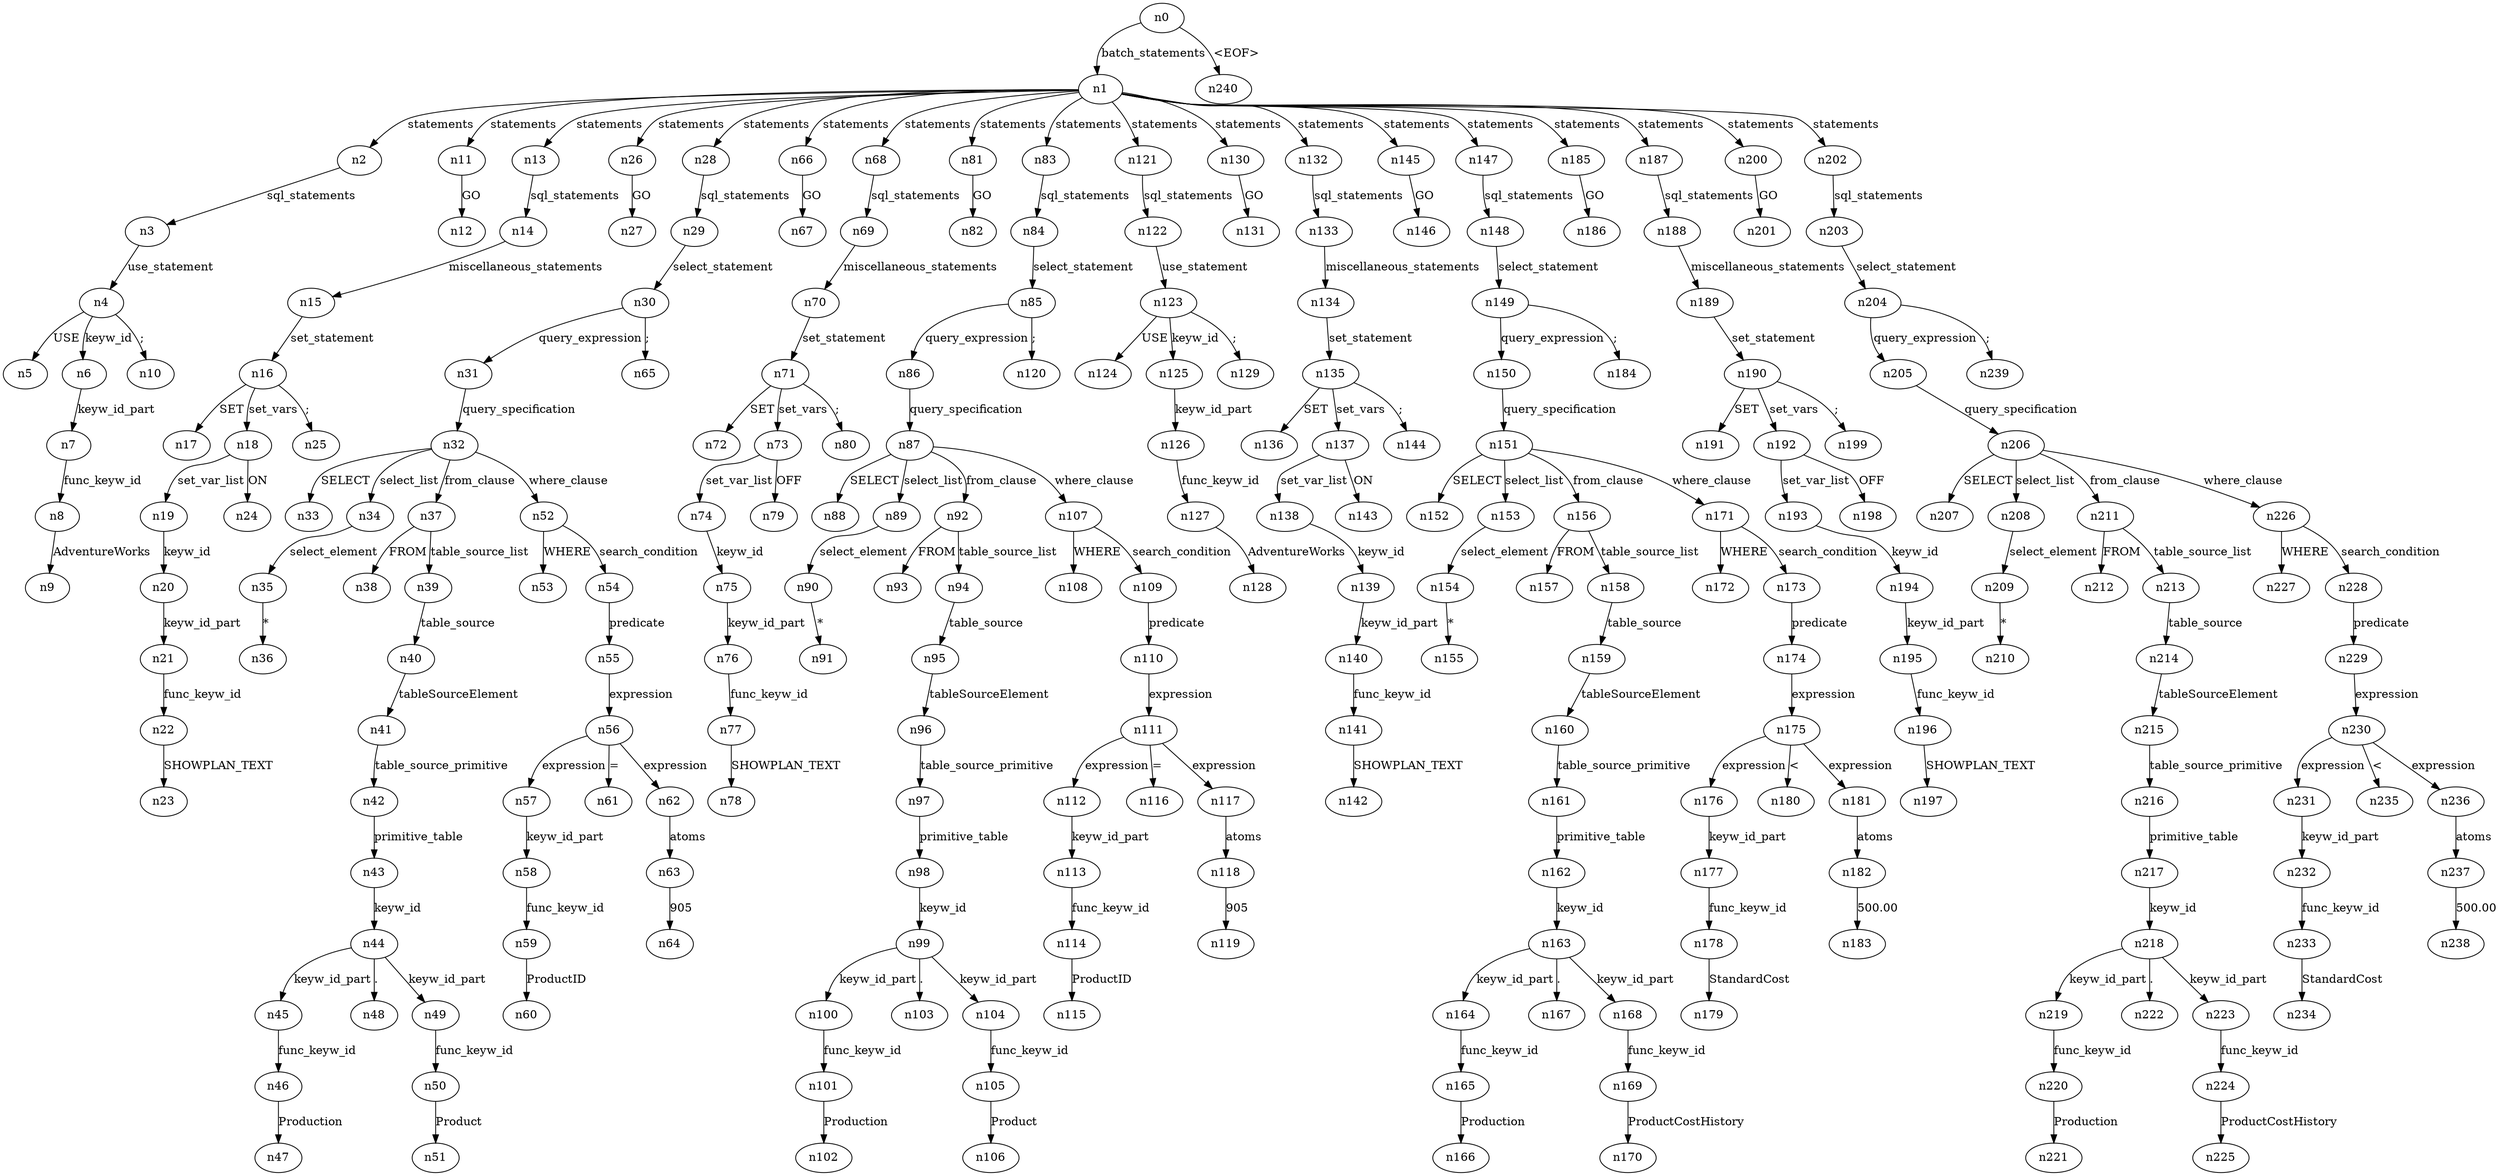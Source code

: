 digraph ParseTree {
  n0 -> n1 [label="batch_statements"];
  n1 -> n2 [label="statements"];
  n2 -> n3 [label="sql_statements"];
  n3 -> n4 [label="use_statement"];
  n4 -> n5 [label="USE"];
  n4 -> n6 [label="keyw_id"];
  n6 -> n7 [label="keyw_id_part"];
  n7 -> n8 [label="func_keyw_id"];
  n8 -> n9 [label="AdventureWorks"];
  n4 -> n10 [label=";"];
  n1 -> n11 [label="statements"];
  n11 -> n12 [label="GO"];
  n1 -> n13 [label="statements"];
  n13 -> n14 [label="sql_statements"];
  n14 -> n15 [label="miscellaneous_statements"];
  n15 -> n16 [label="set_statement"];
  n16 -> n17 [label="SET"];
  n16 -> n18 [label="set_vars"];
  n18 -> n19 [label="set_var_list"];
  n19 -> n20 [label="keyw_id"];
  n20 -> n21 [label="keyw_id_part"];
  n21 -> n22 [label="func_keyw_id"];
  n22 -> n23 [label="SHOWPLAN_TEXT"];
  n18 -> n24 [label="ON"];
  n16 -> n25 [label=";"];
  n1 -> n26 [label="statements"];
  n26 -> n27 [label="GO"];
  n1 -> n28 [label="statements"];
  n28 -> n29 [label="sql_statements"];
  n29 -> n30 [label="select_statement"];
  n30 -> n31 [label="query_expression"];
  n31 -> n32 [label="query_specification"];
  n32 -> n33 [label="SELECT"];
  n32 -> n34 [label="select_list"];
  n34 -> n35 [label="select_element"];
  n35 -> n36 [label="*"];
  n32 -> n37 [label="from_clause"];
  n37 -> n38 [label="FROM"];
  n37 -> n39 [label="table_source_list"];
  n39 -> n40 [label="table_source"];
  n40 -> n41 [label="tableSourceElement"];
  n41 -> n42 [label="table_source_primitive"];
  n42 -> n43 [label="primitive_table"];
  n43 -> n44 [label="keyw_id"];
  n44 -> n45 [label="keyw_id_part"];
  n45 -> n46 [label="func_keyw_id"];
  n46 -> n47 [label="Production"];
  n44 -> n48 [label="."];
  n44 -> n49 [label="keyw_id_part"];
  n49 -> n50 [label="func_keyw_id"];
  n50 -> n51 [label="Product"];
  n32 -> n52 [label="where_clause"];
  n52 -> n53 [label="WHERE"];
  n52 -> n54 [label="search_condition"];
  n54 -> n55 [label="predicate"];
  n55 -> n56 [label="expression"];
  n56 -> n57 [label="expression"];
  n57 -> n58 [label="keyw_id_part"];
  n58 -> n59 [label="func_keyw_id"];
  n59 -> n60 [label="ProductID"];
  n56 -> n61 [label="="];
  n56 -> n62 [label="expression"];
  n62 -> n63 [label="atoms"];
  n63 -> n64 [label="905"];
  n30 -> n65 [label=";"];
  n1 -> n66 [label="statements"];
  n66 -> n67 [label="GO"];
  n1 -> n68 [label="statements"];
  n68 -> n69 [label="sql_statements"];
  n69 -> n70 [label="miscellaneous_statements"];
  n70 -> n71 [label="set_statement"];
  n71 -> n72 [label="SET"];
  n71 -> n73 [label="set_vars"];
  n73 -> n74 [label="set_var_list"];
  n74 -> n75 [label="keyw_id"];
  n75 -> n76 [label="keyw_id_part"];
  n76 -> n77 [label="func_keyw_id"];
  n77 -> n78 [label="SHOWPLAN_TEXT"];
  n73 -> n79 [label="OFF"];
  n71 -> n80 [label=";"];
  n1 -> n81 [label="statements"];
  n81 -> n82 [label="GO"];
  n1 -> n83 [label="statements"];
  n83 -> n84 [label="sql_statements"];
  n84 -> n85 [label="select_statement"];
  n85 -> n86 [label="query_expression"];
  n86 -> n87 [label="query_specification"];
  n87 -> n88 [label="SELECT"];
  n87 -> n89 [label="select_list"];
  n89 -> n90 [label="select_element"];
  n90 -> n91 [label="*"];
  n87 -> n92 [label="from_clause"];
  n92 -> n93 [label="FROM"];
  n92 -> n94 [label="table_source_list"];
  n94 -> n95 [label="table_source"];
  n95 -> n96 [label="tableSourceElement"];
  n96 -> n97 [label="table_source_primitive"];
  n97 -> n98 [label="primitive_table"];
  n98 -> n99 [label="keyw_id"];
  n99 -> n100 [label="keyw_id_part"];
  n100 -> n101 [label="func_keyw_id"];
  n101 -> n102 [label="Production"];
  n99 -> n103 [label="."];
  n99 -> n104 [label="keyw_id_part"];
  n104 -> n105 [label="func_keyw_id"];
  n105 -> n106 [label="Product"];
  n87 -> n107 [label="where_clause"];
  n107 -> n108 [label="WHERE"];
  n107 -> n109 [label="search_condition"];
  n109 -> n110 [label="predicate"];
  n110 -> n111 [label="expression"];
  n111 -> n112 [label="expression"];
  n112 -> n113 [label="keyw_id_part"];
  n113 -> n114 [label="func_keyw_id"];
  n114 -> n115 [label="ProductID"];
  n111 -> n116 [label="="];
  n111 -> n117 [label="expression"];
  n117 -> n118 [label="atoms"];
  n118 -> n119 [label="905"];
  n85 -> n120 [label=";"];
  n1 -> n121 [label="statements"];
  n121 -> n122 [label="sql_statements"];
  n122 -> n123 [label="use_statement"];
  n123 -> n124 [label="USE"];
  n123 -> n125 [label="keyw_id"];
  n125 -> n126 [label="keyw_id_part"];
  n126 -> n127 [label="func_keyw_id"];
  n127 -> n128 [label="AdventureWorks"];
  n123 -> n129 [label=";"];
  n1 -> n130 [label="statements"];
  n130 -> n131 [label="GO"];
  n1 -> n132 [label="statements"];
  n132 -> n133 [label="sql_statements"];
  n133 -> n134 [label="miscellaneous_statements"];
  n134 -> n135 [label="set_statement"];
  n135 -> n136 [label="SET"];
  n135 -> n137 [label="set_vars"];
  n137 -> n138 [label="set_var_list"];
  n138 -> n139 [label="keyw_id"];
  n139 -> n140 [label="keyw_id_part"];
  n140 -> n141 [label="func_keyw_id"];
  n141 -> n142 [label="SHOWPLAN_TEXT"];
  n137 -> n143 [label="ON"];
  n135 -> n144 [label=";"];
  n1 -> n145 [label="statements"];
  n145 -> n146 [label="GO"];
  n1 -> n147 [label="statements"];
  n147 -> n148 [label="sql_statements"];
  n148 -> n149 [label="select_statement"];
  n149 -> n150 [label="query_expression"];
  n150 -> n151 [label="query_specification"];
  n151 -> n152 [label="SELECT"];
  n151 -> n153 [label="select_list"];
  n153 -> n154 [label="select_element"];
  n154 -> n155 [label="*"];
  n151 -> n156 [label="from_clause"];
  n156 -> n157 [label="FROM"];
  n156 -> n158 [label="table_source_list"];
  n158 -> n159 [label="table_source"];
  n159 -> n160 [label="tableSourceElement"];
  n160 -> n161 [label="table_source_primitive"];
  n161 -> n162 [label="primitive_table"];
  n162 -> n163 [label="keyw_id"];
  n163 -> n164 [label="keyw_id_part"];
  n164 -> n165 [label="func_keyw_id"];
  n165 -> n166 [label="Production"];
  n163 -> n167 [label="."];
  n163 -> n168 [label="keyw_id_part"];
  n168 -> n169 [label="func_keyw_id"];
  n169 -> n170 [label="ProductCostHistory"];
  n151 -> n171 [label="where_clause"];
  n171 -> n172 [label="WHERE"];
  n171 -> n173 [label="search_condition"];
  n173 -> n174 [label="predicate"];
  n174 -> n175 [label="expression"];
  n175 -> n176 [label="expression"];
  n176 -> n177 [label="keyw_id_part"];
  n177 -> n178 [label="func_keyw_id"];
  n178 -> n179 [label="StandardCost"];
  n175 -> n180 [label="<"];
  n175 -> n181 [label="expression"];
  n181 -> n182 [label="atoms"];
  n182 -> n183 [label="500.00"];
  n149 -> n184 [label=";"];
  n1 -> n185 [label="statements"];
  n185 -> n186 [label="GO"];
  n1 -> n187 [label="statements"];
  n187 -> n188 [label="sql_statements"];
  n188 -> n189 [label="miscellaneous_statements"];
  n189 -> n190 [label="set_statement"];
  n190 -> n191 [label="SET"];
  n190 -> n192 [label="set_vars"];
  n192 -> n193 [label="set_var_list"];
  n193 -> n194 [label="keyw_id"];
  n194 -> n195 [label="keyw_id_part"];
  n195 -> n196 [label="func_keyw_id"];
  n196 -> n197 [label="SHOWPLAN_TEXT"];
  n192 -> n198 [label="OFF"];
  n190 -> n199 [label=";"];
  n1 -> n200 [label="statements"];
  n200 -> n201 [label="GO"];
  n1 -> n202 [label="statements"];
  n202 -> n203 [label="sql_statements"];
  n203 -> n204 [label="select_statement"];
  n204 -> n205 [label="query_expression"];
  n205 -> n206 [label="query_specification"];
  n206 -> n207 [label="SELECT"];
  n206 -> n208 [label="select_list"];
  n208 -> n209 [label="select_element"];
  n209 -> n210 [label="*"];
  n206 -> n211 [label="from_clause"];
  n211 -> n212 [label="FROM"];
  n211 -> n213 [label="table_source_list"];
  n213 -> n214 [label="table_source"];
  n214 -> n215 [label="tableSourceElement"];
  n215 -> n216 [label="table_source_primitive"];
  n216 -> n217 [label="primitive_table"];
  n217 -> n218 [label="keyw_id"];
  n218 -> n219 [label="keyw_id_part"];
  n219 -> n220 [label="func_keyw_id"];
  n220 -> n221 [label="Production"];
  n218 -> n222 [label="."];
  n218 -> n223 [label="keyw_id_part"];
  n223 -> n224 [label="func_keyw_id"];
  n224 -> n225 [label="ProductCostHistory"];
  n206 -> n226 [label="where_clause"];
  n226 -> n227 [label="WHERE"];
  n226 -> n228 [label="search_condition"];
  n228 -> n229 [label="predicate"];
  n229 -> n230 [label="expression"];
  n230 -> n231 [label="expression"];
  n231 -> n232 [label="keyw_id_part"];
  n232 -> n233 [label="func_keyw_id"];
  n233 -> n234 [label="StandardCost"];
  n230 -> n235 [label="<"];
  n230 -> n236 [label="expression"];
  n236 -> n237 [label="atoms"];
  n237 -> n238 [label="500.00"];
  n204 -> n239 [label=";"];
  n0 -> n240 [label="<EOF>"];
}